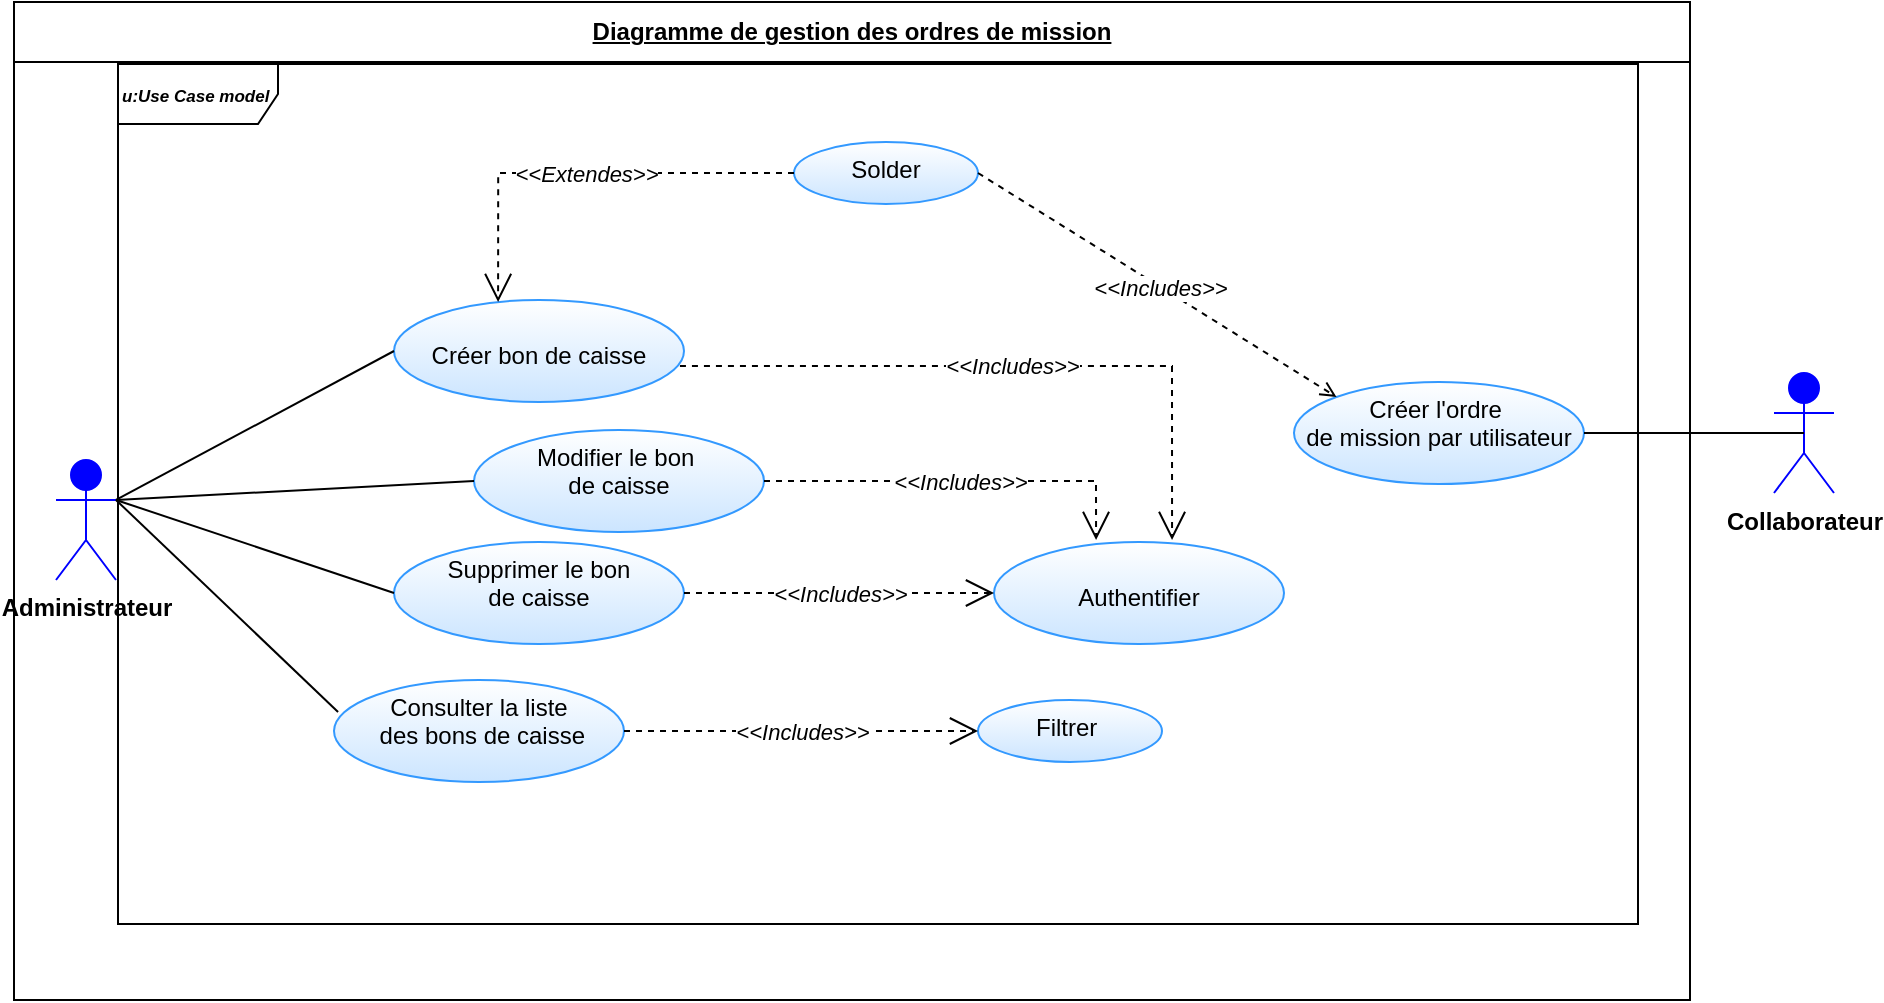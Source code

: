 <mxfile version="24.4.10" type="github">
  <diagram name="Page-1" id="1s-kNIn9ZSsuVjY9I_-7">
    <mxGraphModel dx="2213" dy="1962" grid="1" gridSize="10" guides="1" tooltips="1" connect="1" arrows="1" fold="1" page="1" pageScale="1" pageWidth="827" pageHeight="1169" math="0" shadow="0">
      <root>
        <mxCell id="0" />
        <mxCell id="1" parent="0" />
        <mxCell id="3I1Q3FmlnKjEjvLCsBJX-1" value="&lt;u&gt;Diagramme de gestion des ordres de mission&lt;/u&gt;" style="swimlane;fontStyle=1;align=center;horizontal=1;startSize=30;collapsible=0;html=1;whiteSpace=wrap;" vertex="1" parent="1">
          <mxGeometry x="-490" y="-200" width="838" height="499" as="geometry" />
        </mxCell>
        <mxCell id="3I1Q3FmlnKjEjvLCsBJX-2" value="&lt;i&gt;&lt;font style=&quot;font-size: 8.5px;&quot;&gt;&lt;b style=&quot;&quot;&gt;u:Use Case model&lt;/b&gt;&lt;/font&gt;&lt;/i&gt;" style="shape=umlFrame;whiteSpace=wrap;html=1;pointerEvents=0;recursiveResize=0;container=1;collapsible=0;width=80;align=left;" vertex="1" parent="3I1Q3FmlnKjEjvLCsBJX-1">
          <mxGeometry width="760" height="430" relative="1" as="geometry">
            <mxPoint x="52" y="31" as="offset" />
          </mxGeometry>
        </mxCell>
        <mxCell id="3I1Q3FmlnKjEjvLCsBJX-3" value="&lt;div&gt;&lt;br&gt;&lt;/div&gt;Authentifier" style="ellipse;whiteSpace=wrap;html=1;verticalAlign=top;strokeColor=#3399FF;gradientColor=#CCE5FF;" vertex="1" parent="3I1Q3FmlnKjEjvLCsBJX-2">
          <mxGeometry x="438" y="239" width="145" height="51" as="geometry" />
        </mxCell>
        <mxCell id="3I1Q3FmlnKjEjvLCsBJX-4" value="&lt;div&gt;Supprimer le bon&lt;/div&gt;&lt;div&gt;de caisse&lt;/div&gt;" style="ellipse;whiteSpace=wrap;html=1;verticalAlign=top;strokeColor=#3399FF;gradientColor=#CCE5FF;" vertex="1" parent="3I1Q3FmlnKjEjvLCsBJX-2">
          <mxGeometry x="138" y="239" width="145" height="51" as="geometry" />
        </mxCell>
        <mxCell id="3I1Q3FmlnKjEjvLCsBJX-5" value="&lt;i&gt;&amp;lt;&amp;lt;Includes&amp;gt;&amp;gt;&lt;/i&gt;" style="endArrow=open;endSize=12;dashed=1;html=1;rounded=0;edgeStyle=orthogonalEdgeStyle;exitX=1;exitY=0.5;exitDx=0;exitDy=0;" edge="1" parent="3I1Q3FmlnKjEjvLCsBJX-2" source="3I1Q3FmlnKjEjvLCsBJX-4" target="3I1Q3FmlnKjEjvLCsBJX-3">
          <mxGeometry width="160" relative="1" as="geometry">
            <mxPoint x="403" y="114.5" as="sourcePoint" />
            <mxPoint x="699" y="399" as="targetPoint" />
          </mxGeometry>
        </mxCell>
        <mxCell id="3I1Q3FmlnKjEjvLCsBJX-6" value="Modifier le bon&amp;nbsp;&lt;div&gt;de&amp;nbsp;&lt;span style=&quot;background-color: initial;&quot;&gt;caisse&lt;/span&gt;&lt;/div&gt;" style="ellipse;whiteSpace=wrap;html=1;verticalAlign=top;strokeColor=#3399FF;gradientColor=#CCE5FF;" vertex="1" parent="3I1Q3FmlnKjEjvLCsBJX-2">
          <mxGeometry x="178" y="183" width="145" height="51" as="geometry" />
        </mxCell>
        <mxCell id="3I1Q3FmlnKjEjvLCsBJX-7" value="&lt;i&gt;&amp;lt;&amp;lt;Includes&amp;gt;&amp;gt;&lt;/i&gt;" style="endArrow=open;endSize=12;dashed=1;html=1;rounded=0;edgeStyle=orthogonalEdgeStyle;entryX=0.352;entryY=-0.02;entryDx=0;entryDy=0;entryPerimeter=0;exitX=1;exitY=0.5;exitDx=0;exitDy=0;" edge="1" parent="3I1Q3FmlnKjEjvLCsBJX-2" source="3I1Q3FmlnKjEjvLCsBJX-6" target="3I1Q3FmlnKjEjvLCsBJX-3">
          <mxGeometry width="160" relative="1" as="geometry">
            <mxPoint x="317" y="114" as="sourcePoint" />
            <mxPoint x="718" y="421" as="targetPoint" />
          </mxGeometry>
        </mxCell>
        <mxCell id="3I1Q3FmlnKjEjvLCsBJX-8" value="&lt;div&gt;&lt;br&gt;&lt;/div&gt;&lt;div&gt;Créer bon de caisse&lt;/div&gt;" style="ellipse;whiteSpace=wrap;html=1;verticalAlign=top;strokeColor=#3399FF;gradientColor=#CCE5FF;" vertex="1" parent="3I1Q3FmlnKjEjvLCsBJX-2">
          <mxGeometry x="138" y="118" width="145" height="51" as="geometry" />
        </mxCell>
        <mxCell id="3I1Q3FmlnKjEjvLCsBJX-9" value="&lt;i&gt;&amp;lt;&amp;lt;Includes&amp;gt;&amp;gt;&lt;/i&gt;" style="endArrow=open;endSize=12;dashed=1;html=1;rounded=0;edgeStyle=orthogonalEdgeStyle;exitX=0.986;exitY=0.647;exitDx=0;exitDy=0;entryX=0.614;entryY=-0.02;entryDx=0;entryDy=0;entryPerimeter=0;exitPerimeter=0;" edge="1" parent="3I1Q3FmlnKjEjvLCsBJX-2" source="3I1Q3FmlnKjEjvLCsBJX-8" target="3I1Q3FmlnKjEjvLCsBJX-3">
          <mxGeometry width="160" relative="1" as="geometry">
            <mxPoint x="475" y="127.5" as="sourcePoint" />
            <mxPoint x="690" y="351" as="targetPoint" />
          </mxGeometry>
        </mxCell>
        <mxCell id="3I1Q3FmlnKjEjvLCsBJX-10" value="&lt;div&gt;Solder&lt;/div&gt;" style="ellipse;whiteSpace=wrap;html=1;verticalAlign=top;strokeColor=#3399FF;gradientColor=#CCE5FF;" vertex="1" parent="3I1Q3FmlnKjEjvLCsBJX-2">
          <mxGeometry x="338" y="39" width="92" height="31" as="geometry" />
        </mxCell>
        <mxCell id="3I1Q3FmlnKjEjvLCsBJX-11" value="&lt;i&gt;&amp;lt;&amp;lt;Extendes&amp;gt;&amp;gt;&lt;/i&gt;" style="endArrow=open;endSize=12;dashed=1;html=1;rounded=0;edgeStyle=orthogonalEdgeStyle;exitX=0;exitY=0.5;exitDx=0;exitDy=0;entryX=0.359;entryY=0.02;entryDx=0;entryDy=0;entryPerimeter=0;" edge="1" parent="3I1Q3FmlnKjEjvLCsBJX-2" source="3I1Q3FmlnKjEjvLCsBJX-10" target="3I1Q3FmlnKjEjvLCsBJX-8">
          <mxGeometry x="-0.022" width="160" relative="1" as="geometry">
            <mxPoint x="325" y="64" as="sourcePoint" />
            <mxPoint x="188" y="64" as="targetPoint" />
            <mxPoint as="offset" />
          </mxGeometry>
        </mxCell>
        <mxCell id="3I1Q3FmlnKjEjvLCsBJX-12" value="&lt;div&gt;&lt;span style=&quot;background-color: initial;&quot;&gt;Créer l&#39;ordre&amp;nbsp;&lt;/span&gt;&lt;/div&gt;&lt;div&gt;&lt;span style=&quot;background-color: initial;&quot;&gt;de mission par utilisateur&lt;/span&gt;&lt;br&gt;&lt;/div&gt;" style="ellipse;whiteSpace=wrap;html=1;verticalAlign=top;strokeColor=#3399FF;gradientColor=#CCE5FF;" vertex="1" parent="3I1Q3FmlnKjEjvLCsBJX-2">
          <mxGeometry x="588" y="159" width="145" height="51" as="geometry" />
        </mxCell>
        <mxCell id="3I1Q3FmlnKjEjvLCsBJX-13" value="" style="endArrow=open;html=1;rounded=0;entryX=0;entryY=0;entryDx=0;entryDy=0;exitX=1;exitY=0.5;exitDx=0;exitDy=0;dashed=1;endFill=0;" edge="1" parent="3I1Q3FmlnKjEjvLCsBJX-2" source="3I1Q3FmlnKjEjvLCsBJX-10" target="3I1Q3FmlnKjEjvLCsBJX-12">
          <mxGeometry width="50" height="50" relative="1" as="geometry">
            <mxPoint x="448" y="62" as="sourcePoint" />
            <mxPoint x="559" y="109" as="targetPoint" />
          </mxGeometry>
        </mxCell>
        <mxCell id="3I1Q3FmlnKjEjvLCsBJX-14" value="&lt;i&gt;&amp;lt;&amp;lt;Includes&amp;gt;&amp;gt;&lt;/i&gt;" style="edgeLabel;html=1;align=center;verticalAlign=middle;resizable=0;points=[];" vertex="1" connectable="0" parent="3I1Q3FmlnKjEjvLCsBJX-13">
          <mxGeometry x="0.015" relative="1" as="geometry">
            <mxPoint as="offset" />
          </mxGeometry>
        </mxCell>
        <mxCell id="3I1Q3FmlnKjEjvLCsBJX-15" value="&lt;div&gt;Consulter la liste&lt;/div&gt;&lt;div&gt;&amp;nbsp;des bons de caisse&lt;/div&gt;" style="ellipse;whiteSpace=wrap;html=1;verticalAlign=top;strokeColor=#3399FF;gradientColor=#CCE5FF;" vertex="1" parent="3I1Q3FmlnKjEjvLCsBJX-2">
          <mxGeometry x="108" y="308" width="145" height="51" as="geometry" />
        </mxCell>
        <mxCell id="3I1Q3FmlnKjEjvLCsBJX-16" value="&lt;div&gt;Filtrer&amp;nbsp;&lt;/div&gt;" style="ellipse;whiteSpace=wrap;html=1;verticalAlign=top;strokeColor=#3399FF;gradientColor=#CCE5FF;" vertex="1" parent="3I1Q3FmlnKjEjvLCsBJX-2">
          <mxGeometry x="430" y="318" width="92" height="31" as="geometry" />
        </mxCell>
        <mxCell id="3I1Q3FmlnKjEjvLCsBJX-17" value="&lt;i&gt;&amp;lt;&amp;lt;Includes&amp;gt;&amp;gt;&lt;/i&gt;" style="endArrow=open;endSize=12;dashed=1;html=1;rounded=0;edgeStyle=orthogonalEdgeStyle;exitX=1;exitY=0.5;exitDx=0;exitDy=0;entryX=0;entryY=0.5;entryDx=0;entryDy=0;" edge="1" parent="3I1Q3FmlnKjEjvLCsBJX-2" source="3I1Q3FmlnKjEjvLCsBJX-15" target="3I1Q3FmlnKjEjvLCsBJX-16">
          <mxGeometry width="160" relative="1" as="geometry">
            <mxPoint x="268" y="333" as="sourcePoint" />
            <mxPoint x="423" y="333" as="targetPoint" />
          </mxGeometry>
        </mxCell>
        <object label="&lt;b&gt;Administrateur&lt;/b&gt;&lt;div&gt;&lt;b&gt;&lt;br&gt;&lt;/b&gt;&lt;/div&gt;" Admin="" id="3I1Q3FmlnKjEjvLCsBJX-18">
          <mxCell style="shape=umlActor;verticalLabelPosition=bottom;verticalAlign=top;html=1;outlineConnect=0;direction=east;rotation=0;fillColor=#0000FF;strokeColor=#0000FF;" vertex="1" parent="3I1Q3FmlnKjEjvLCsBJX-1">
            <mxGeometry x="21" y="229" width="30" height="60" as="geometry" />
          </mxCell>
        </object>
        <mxCell id="3I1Q3FmlnKjEjvLCsBJX-19" value="" style="endArrow=none;html=1;rounded=0;entryX=0;entryY=0.5;entryDx=0;entryDy=0;exitX=1;exitY=0.333;exitDx=0;exitDy=0;exitPerimeter=0;" edge="1" parent="3I1Q3FmlnKjEjvLCsBJX-1" source="3I1Q3FmlnKjEjvLCsBJX-18" target="3I1Q3FmlnKjEjvLCsBJX-4">
          <mxGeometry width="50" height="50" relative="1" as="geometry">
            <mxPoint x="288" y="447" as="sourcePoint" />
            <mxPoint x="372" y="324" as="targetPoint" />
          </mxGeometry>
        </mxCell>
        <mxCell id="3I1Q3FmlnKjEjvLCsBJX-20" value="" style="endArrow=none;html=1;rounded=0;entryX=0;entryY=0.5;entryDx=0;entryDy=0;exitX=1;exitY=0.333;exitDx=0;exitDy=0;exitPerimeter=0;" edge="1" parent="3I1Q3FmlnKjEjvLCsBJX-1" source="3I1Q3FmlnKjEjvLCsBJX-18" target="3I1Q3FmlnKjEjvLCsBJX-6">
          <mxGeometry width="50" height="50" relative="1" as="geometry">
            <mxPoint x="349" y="451" as="sourcePoint" />
            <mxPoint x="429" y="536" as="targetPoint" />
          </mxGeometry>
        </mxCell>
        <mxCell id="3I1Q3FmlnKjEjvLCsBJX-21" value="" style="endArrow=none;html=1;rounded=0;entryX=0;entryY=0.5;entryDx=0;entryDy=0;exitX=1;exitY=0.333;exitDx=0;exitDy=0;exitPerimeter=0;" edge="1" parent="3I1Q3FmlnKjEjvLCsBJX-1" source="3I1Q3FmlnKjEjvLCsBJX-18" target="3I1Q3FmlnKjEjvLCsBJX-8">
          <mxGeometry width="50" height="50" relative="1" as="geometry">
            <mxPoint x="292" y="433" as="sourcePoint" />
            <mxPoint x="342" y="383" as="targetPoint" />
          </mxGeometry>
        </mxCell>
        <mxCell id="3I1Q3FmlnKjEjvLCsBJX-22" value="" style="endArrow=none;html=1;rounded=0;entryX=0.014;entryY=0.314;entryDx=0;entryDy=0;exitX=1;exitY=0.333;exitDx=0;exitDy=0;exitPerimeter=0;entryPerimeter=0;" edge="1" parent="3I1Q3FmlnKjEjvLCsBJX-1" source="3I1Q3FmlnKjEjvLCsBJX-18" target="3I1Q3FmlnKjEjvLCsBJX-15">
          <mxGeometry width="50" height="50" relative="1" as="geometry">
            <mxPoint x="61" y="259" as="sourcePoint" />
            <mxPoint x="208" y="336" as="targetPoint" />
          </mxGeometry>
        </mxCell>
        <object label="&lt;div&gt;&lt;b&gt;Collaborateur&lt;/b&gt;&lt;/div&gt;&lt;div&gt;&lt;b&gt;&lt;br&gt;&lt;/b&gt;&lt;/div&gt;" Admin="" id="3I1Q3FmlnKjEjvLCsBJX-23">
          <mxCell style="shape=umlActor;verticalLabelPosition=bottom;verticalAlign=top;html=1;outlineConnect=0;direction=east;rotation=0;fillColor=#0000FF;strokeColor=#0000FF;" vertex="1" parent="1">
            <mxGeometry x="390" y="-14.5" width="30" height="60" as="geometry" />
          </mxCell>
        </object>
        <mxCell id="3I1Q3FmlnKjEjvLCsBJX-24" value="" style="endArrow=none;html=1;rounded=0;entryX=0.5;entryY=0.5;entryDx=0;entryDy=0;entryPerimeter=0;exitX=1;exitY=0.5;exitDx=0;exitDy=0;" edge="1" parent="1" source="3I1Q3FmlnKjEjvLCsBJX-12" target="3I1Q3FmlnKjEjvLCsBJX-23">
          <mxGeometry width="50" height="50" relative="1" as="geometry">
            <mxPoint x="128" y="-28" as="sourcePoint" />
            <mxPoint x="275" y="-31" as="targetPoint" />
          </mxGeometry>
        </mxCell>
      </root>
    </mxGraphModel>
  </diagram>
</mxfile>
